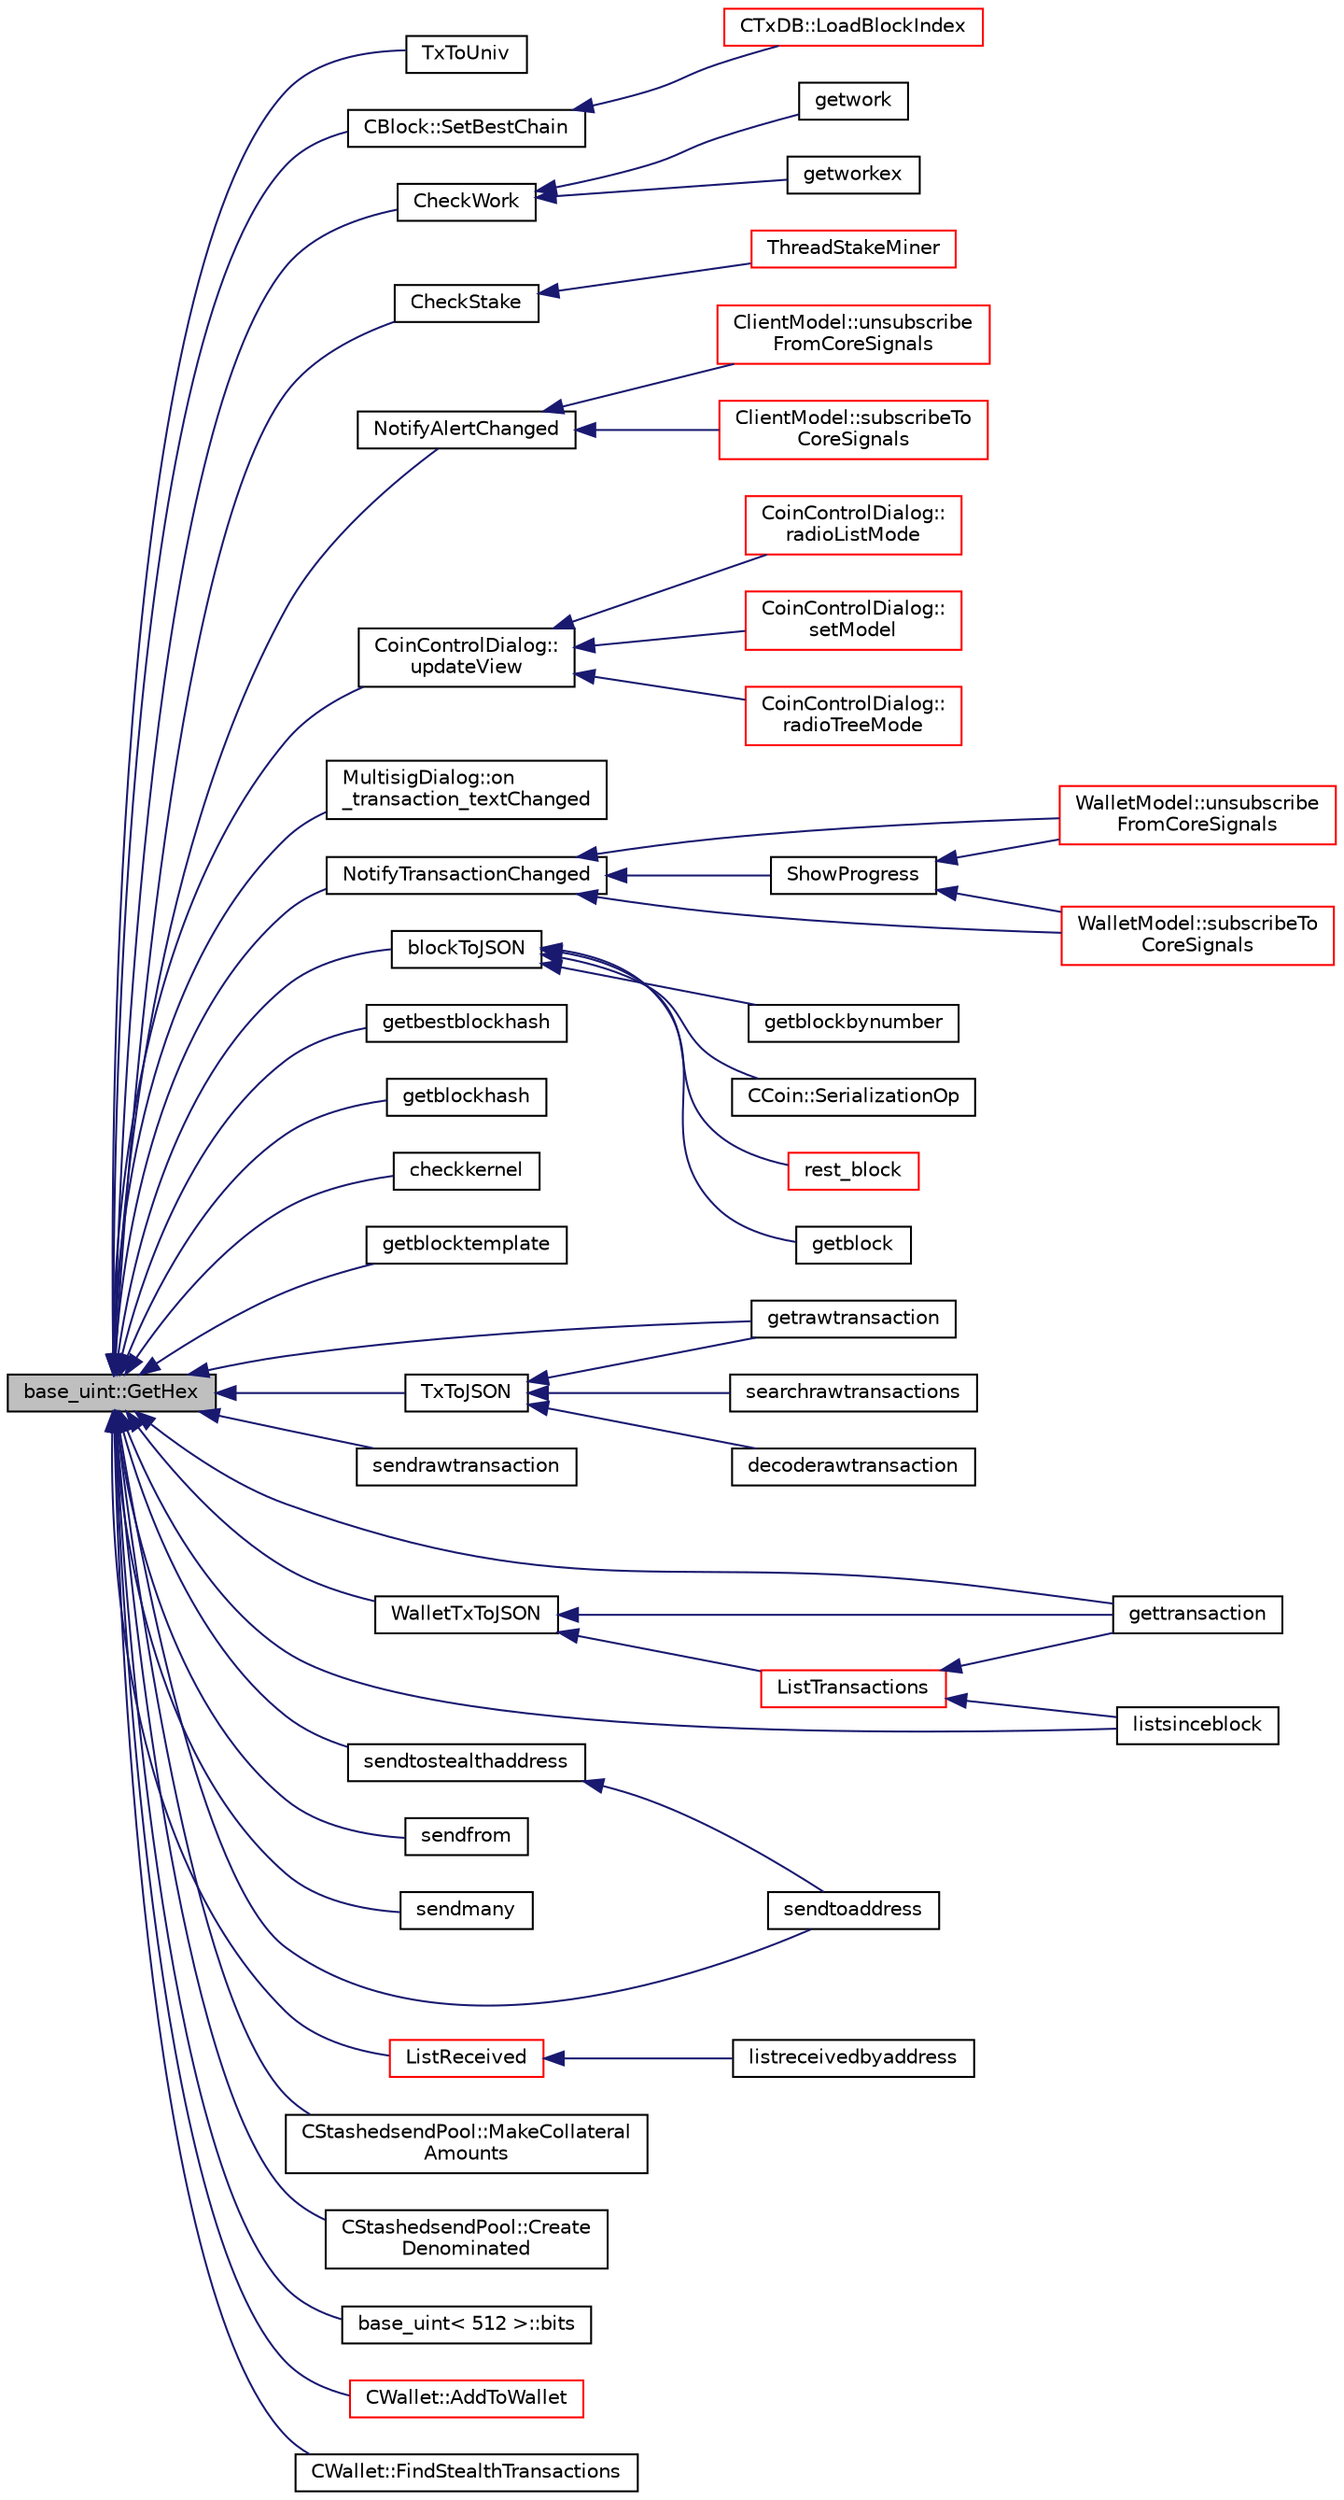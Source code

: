 digraph "base_uint::GetHex"
{
  edge [fontname="Helvetica",fontsize="10",labelfontname="Helvetica",labelfontsize="10"];
  node [fontname="Helvetica",fontsize="10",shape=record];
  rankdir="LR";
  Node372 [label="base_uint::GetHex",height=0.2,width=0.4,color="black", fillcolor="grey75", style="filled", fontcolor="black"];
  Node372 -> Node373 [dir="back",color="midnightblue",fontsize="10",style="solid",fontname="Helvetica"];
  Node373 [label="TxToUniv",height=0.2,width=0.4,color="black", fillcolor="white", style="filled",URL="$d5/d2e/core__write_8cpp.html#aeb901ca565e3df0e3bc0c9863ad8f53a"];
  Node372 -> Node374 [dir="back",color="midnightblue",fontsize="10",style="solid",fontname="Helvetica"];
  Node374 [label="CBlock::SetBestChain",height=0.2,width=0.4,color="black", fillcolor="white", style="filled",URL="$d3/d51/class_c_block.html#a6e308b2d75d1cfc4a75eda36feb60ca1"];
  Node374 -> Node375 [dir="back",color="midnightblue",fontsize="10",style="solid",fontname="Helvetica"];
  Node375 [label="CTxDB::LoadBlockIndex",height=0.2,width=0.4,color="red", fillcolor="white", style="filled",URL="$d9/d8d/class_c_tx_d_b.html#abcb9df0821d996f811f6604b452a26a0"];
  Node372 -> Node382 [dir="back",color="midnightblue",fontsize="10",style="solid",fontname="Helvetica"];
  Node382 [label="CheckWork",height=0.2,width=0.4,color="black", fillcolor="white", style="filled",URL="$de/d13/miner_8h.html#aadd8a05aa6d8fae1c0f4daa5e971a12a",tooltip="Check mined proof-of-work block. "];
  Node382 -> Node383 [dir="back",color="midnightblue",fontsize="10",style="solid",fontname="Helvetica"];
  Node383 [label="getworkex",height=0.2,width=0.4,color="black", fillcolor="white", style="filled",URL="$d4/ddd/rpcmining_8cpp.html#aa40f86dc468a3f2ef4a3bba99e20a069"];
  Node382 -> Node384 [dir="back",color="midnightblue",fontsize="10",style="solid",fontname="Helvetica"];
  Node384 [label="getwork",height=0.2,width=0.4,color="black", fillcolor="white", style="filled",URL="$d4/ddd/rpcmining_8cpp.html#a356be62c93d38267a7da9e1cb644d547"];
  Node372 -> Node385 [dir="back",color="midnightblue",fontsize="10",style="solid",fontname="Helvetica"];
  Node385 [label="CheckStake",height=0.2,width=0.4,color="black", fillcolor="white", style="filled",URL="$de/d13/miner_8h.html#a68be4bcfa03b86095641eac5ca996fed",tooltip="Check mined proof-of-stake block. "];
  Node385 -> Node386 [dir="back",color="midnightblue",fontsize="10",style="solid",fontname="Helvetica"];
  Node386 [label="ThreadStakeMiner",height=0.2,width=0.4,color="red", fillcolor="white", style="filled",URL="$d6/de3/miner_8cpp.html#a31faece5ef0e403969b3d3debd79b352"];
  Node372 -> Node387 [dir="back",color="midnightblue",fontsize="10",style="solid",fontname="Helvetica"];
  Node387 [label="NotifyAlertChanged",height=0.2,width=0.4,color="black", fillcolor="white", style="filled",URL="$d9/d3d/clientmodel_8cpp.html#a56d7176c1c1b26f7108c096790d136d8"];
  Node387 -> Node388 [dir="back",color="midnightblue",fontsize="10",style="solid",fontname="Helvetica"];
  Node388 [label="ClientModel::subscribeTo\lCoreSignals",height=0.2,width=0.4,color="red", fillcolor="white", style="filled",URL="$df/d25/class_client_model.html#af999175eeba51c30f7597efbe59640ca"];
  Node387 -> Node390 [dir="back",color="midnightblue",fontsize="10",style="solid",fontname="Helvetica"];
  Node390 [label="ClientModel::unsubscribe\lFromCoreSignals",height=0.2,width=0.4,color="red", fillcolor="white", style="filled",URL="$df/d25/class_client_model.html#ad23e386af881b7091b7d7f00af1b2a18"];
  Node372 -> Node392 [dir="back",color="midnightblue",fontsize="10",style="solid",fontname="Helvetica"];
  Node392 [label="CoinControlDialog::\lupdateView",height=0.2,width=0.4,color="black", fillcolor="white", style="filled",URL="$dd/dfb/class_coin_control_dialog.html#aadea33050e5c1efd5eae8d2fcfa721f9"];
  Node392 -> Node393 [dir="back",color="midnightblue",fontsize="10",style="solid",fontname="Helvetica"];
  Node393 [label="CoinControlDialog::\lsetModel",height=0.2,width=0.4,color="red", fillcolor="white", style="filled",URL="$dd/dfb/class_coin_control_dialog.html#a4c34a48574814089c54f763a22f5317a"];
  Node392 -> Node396 [dir="back",color="midnightblue",fontsize="10",style="solid",fontname="Helvetica"];
  Node396 [label="CoinControlDialog::\lradioTreeMode",height=0.2,width=0.4,color="red", fillcolor="white", style="filled",URL="$dd/dfb/class_coin_control_dialog.html#a1990d478f3ffba666c358a4f1bd395ec"];
  Node392 -> Node398 [dir="back",color="midnightblue",fontsize="10",style="solid",fontname="Helvetica"];
  Node398 [label="CoinControlDialog::\lradioListMode",height=0.2,width=0.4,color="red", fillcolor="white", style="filled",URL="$dd/dfb/class_coin_control_dialog.html#a775c6d290cb63667a434b09072094533"];
  Node372 -> Node399 [dir="back",color="midnightblue",fontsize="10",style="solid",fontname="Helvetica"];
  Node399 [label="MultisigDialog::on\l_transaction_textChanged",height=0.2,width=0.4,color="black", fillcolor="white", style="filled",URL="$d4/df4/class_multisig_dialog.html#a2412fa91c5e7ef51c229aa36388c0960"];
  Node372 -> Node400 [dir="back",color="midnightblue",fontsize="10",style="solid",fontname="Helvetica"];
  Node400 [label="NotifyTransactionChanged",height=0.2,width=0.4,color="black", fillcolor="white", style="filled",URL="$d8/d9b/walletmodel_8cpp.html#a630438ead9c8da8f60b372df0e6e7405"];
  Node400 -> Node401 [dir="back",color="midnightblue",fontsize="10",style="solid",fontname="Helvetica"];
  Node401 [label="ShowProgress",height=0.2,width=0.4,color="black", fillcolor="white", style="filled",URL="$d8/d9b/walletmodel_8cpp.html#ad90e039bd1291397caab3dbc49947a6a"];
  Node401 -> Node402 [dir="back",color="midnightblue",fontsize="10",style="solid",fontname="Helvetica"];
  Node402 [label="WalletModel::subscribeTo\lCoreSignals",height=0.2,width=0.4,color="red", fillcolor="white", style="filled",URL="$d4/d27/class_wallet_model.html#afc875c7d3b1ca788f2b4ed842607bac0"];
  Node401 -> Node404 [dir="back",color="midnightblue",fontsize="10",style="solid",fontname="Helvetica"];
  Node404 [label="WalletModel::unsubscribe\lFromCoreSignals",height=0.2,width=0.4,color="red", fillcolor="white", style="filled",URL="$d4/d27/class_wallet_model.html#acb20c3e5c1a83ce0ed7f300c3cddee73"];
  Node400 -> Node402 [dir="back",color="midnightblue",fontsize="10",style="solid",fontname="Helvetica"];
  Node400 -> Node404 [dir="back",color="midnightblue",fontsize="10",style="solid",fontname="Helvetica"];
  Node372 -> Node406 [dir="back",color="midnightblue",fontsize="10",style="solid",fontname="Helvetica"];
  Node406 [label="blockToJSON",height=0.2,width=0.4,color="black", fillcolor="white", style="filled",URL="$d0/d47/rpcblockchain_8cpp.html#a414df5de934bac4418f19c9293f63dad"];
  Node406 -> Node407 [dir="back",color="midnightblue",fontsize="10",style="solid",fontname="Helvetica"];
  Node407 [label="CCoin::SerializationOp",height=0.2,width=0.4,color="black", fillcolor="white", style="filled",URL="$d6/d99/struct_c_coin.html#a2a0a2532bdacb03b087b3b0a400830ec"];
  Node406 -> Node408 [dir="back",color="midnightblue",fontsize="10",style="solid",fontname="Helvetica"];
  Node408 [label="rest_block",height=0.2,width=0.4,color="red", fillcolor="white", style="filled",URL="$d8/d04/rest_8cpp.html#a99e4aae76e1b90f996cf7c24b5281464"];
  Node406 -> Node411 [dir="back",color="midnightblue",fontsize="10",style="solid",fontname="Helvetica"];
  Node411 [label="getblock",height=0.2,width=0.4,color="black", fillcolor="white", style="filled",URL="$d0/d47/rpcblockchain_8cpp.html#a63608cf1bb275120194c3b4e070af3d7"];
  Node406 -> Node412 [dir="back",color="midnightblue",fontsize="10",style="solid",fontname="Helvetica"];
  Node412 [label="getblockbynumber",height=0.2,width=0.4,color="black", fillcolor="white", style="filled",URL="$d0/d47/rpcblockchain_8cpp.html#a4039f7b3e313c63b81c98e3fc479a117"];
  Node372 -> Node413 [dir="back",color="midnightblue",fontsize="10",style="solid",fontname="Helvetica"];
  Node413 [label="getbestblockhash",height=0.2,width=0.4,color="black", fillcolor="white", style="filled",URL="$d0/d47/rpcblockchain_8cpp.html#a76d9bad30031c6da5454ca8fdc99f8ea"];
  Node372 -> Node414 [dir="back",color="midnightblue",fontsize="10",style="solid",fontname="Helvetica"];
  Node414 [label="getblockhash",height=0.2,width=0.4,color="black", fillcolor="white", style="filled",URL="$d0/d47/rpcblockchain_8cpp.html#a6aec96723852fde932c01159a66a9911"];
  Node372 -> Node415 [dir="back",color="midnightblue",fontsize="10",style="solid",fontname="Helvetica"];
  Node415 [label="checkkernel",height=0.2,width=0.4,color="black", fillcolor="white", style="filled",URL="$d4/ddd/rpcmining_8cpp.html#a36ee2284a7252841b8a62a9531b6acbc"];
  Node372 -> Node416 [dir="back",color="midnightblue",fontsize="10",style="solid",fontname="Helvetica"];
  Node416 [label="getblocktemplate",height=0.2,width=0.4,color="black", fillcolor="white", style="filled",URL="$d4/ddd/rpcmining_8cpp.html#a27347eecedd59156c914fcb5ce488f9a"];
  Node372 -> Node417 [dir="back",color="midnightblue",fontsize="10",style="solid",fontname="Helvetica"];
  Node417 [label="TxToJSON",height=0.2,width=0.4,color="black", fillcolor="white", style="filled",URL="$dc/da8/rpcrawtransaction_8cpp.html#a366b04dae2aae86eee356cc85d759268"];
  Node417 -> Node418 [dir="back",color="midnightblue",fontsize="10",style="solid",fontname="Helvetica"];
  Node418 [label="getrawtransaction",height=0.2,width=0.4,color="black", fillcolor="white", style="filled",URL="$dc/da8/rpcrawtransaction_8cpp.html#a12e1b8a05d99d1544e5343c2282cc55a"];
  Node417 -> Node419 [dir="back",color="midnightblue",fontsize="10",style="solid",fontname="Helvetica"];
  Node419 [label="decoderawtransaction",height=0.2,width=0.4,color="black", fillcolor="white", style="filled",URL="$dc/da8/rpcrawtransaction_8cpp.html#a6775c600b1bfdbb22f38e5f1cd27cfea"];
  Node417 -> Node420 [dir="back",color="midnightblue",fontsize="10",style="solid",fontname="Helvetica"];
  Node420 [label="searchrawtransactions",height=0.2,width=0.4,color="black", fillcolor="white", style="filled",URL="$dc/da8/rpcrawtransaction_8cpp.html#ae119520f4c7a75fcaf31fbfaf8dff482"];
  Node372 -> Node418 [dir="back",color="midnightblue",fontsize="10",style="solid",fontname="Helvetica"];
  Node372 -> Node421 [dir="back",color="midnightblue",fontsize="10",style="solid",fontname="Helvetica"];
  Node421 [label="sendrawtransaction",height=0.2,width=0.4,color="black", fillcolor="white", style="filled",URL="$dc/da8/rpcrawtransaction_8cpp.html#ad5aad44f890060f42efb49acf349511e"];
  Node372 -> Node422 [dir="back",color="midnightblue",fontsize="10",style="solid",fontname="Helvetica"];
  Node422 [label="WalletTxToJSON",height=0.2,width=0.4,color="black", fillcolor="white", style="filled",URL="$df/d1d/rpcwallet_8cpp.html#a28e51f3edfce43e075603e9e315f40c4"];
  Node422 -> Node423 [dir="back",color="midnightblue",fontsize="10",style="solid",fontname="Helvetica"];
  Node423 [label="ListTransactions",height=0.2,width=0.4,color="red", fillcolor="white", style="filled",URL="$df/d1d/rpcwallet_8cpp.html#a460d931e7f098979bea783409c971d53"];
  Node423 -> Node425 [dir="back",color="midnightblue",fontsize="10",style="solid",fontname="Helvetica"];
  Node425 [label="listsinceblock",height=0.2,width=0.4,color="black", fillcolor="white", style="filled",URL="$df/d1d/rpcwallet_8cpp.html#a53cf4975a89f414ef3bd180f6b4773cd"];
  Node423 -> Node426 [dir="back",color="midnightblue",fontsize="10",style="solid",fontname="Helvetica"];
  Node426 [label="gettransaction",height=0.2,width=0.4,color="black", fillcolor="white", style="filled",URL="$df/d1d/rpcwallet_8cpp.html#a845c15a1402787fcf2cc021111ea89f5"];
  Node422 -> Node426 [dir="back",color="midnightblue",fontsize="10",style="solid",fontname="Helvetica"];
  Node372 -> Node427 [dir="back",color="midnightblue",fontsize="10",style="solid",fontname="Helvetica"];
  Node427 [label="sendtoaddress",height=0.2,width=0.4,color="black", fillcolor="white", style="filled",URL="$df/d1d/rpcwallet_8cpp.html#a134064858f9cfa4775a6ae34cac2b133"];
  Node372 -> Node428 [dir="back",color="midnightblue",fontsize="10",style="solid",fontname="Helvetica"];
  Node428 [label="sendfrom",height=0.2,width=0.4,color="black", fillcolor="white", style="filled",URL="$df/d1d/rpcwallet_8cpp.html#a845eaefd9ec7752b1145c183205524d0"];
  Node372 -> Node429 [dir="back",color="midnightblue",fontsize="10",style="solid",fontname="Helvetica"];
  Node429 [label="sendmany",height=0.2,width=0.4,color="black", fillcolor="white", style="filled",URL="$df/d1d/rpcwallet_8cpp.html#adeb5f23f20fb4e589dab23cadf75c92d"];
  Node372 -> Node430 [dir="back",color="midnightblue",fontsize="10",style="solid",fontname="Helvetica"];
  Node430 [label="ListReceived",height=0.2,width=0.4,color="red", fillcolor="white", style="filled",URL="$df/d1d/rpcwallet_8cpp.html#a0cc958f67a8d6d0002cb4fee19eddb5c"];
  Node430 -> Node431 [dir="back",color="midnightblue",fontsize="10",style="solid",fontname="Helvetica"];
  Node431 [label="listreceivedbyaddress",height=0.2,width=0.4,color="black", fillcolor="white", style="filled",URL="$df/d1d/rpcwallet_8cpp.html#a34b36ceb4a7e36e0dab24cf675c49da5"];
  Node372 -> Node425 [dir="back",color="midnightblue",fontsize="10",style="solid",fontname="Helvetica"];
  Node372 -> Node426 [dir="back",color="midnightblue",fontsize="10",style="solid",fontname="Helvetica"];
  Node372 -> Node433 [dir="back",color="midnightblue",fontsize="10",style="solid",fontname="Helvetica"];
  Node433 [label="sendtostealthaddress",height=0.2,width=0.4,color="black", fillcolor="white", style="filled",URL="$df/d1d/rpcwallet_8cpp.html#ad901105908c7eea072067a49643a906e"];
  Node433 -> Node427 [dir="back",color="midnightblue",fontsize="10",style="solid",fontname="Helvetica"];
  Node372 -> Node434 [dir="back",color="midnightblue",fontsize="10",style="solid",fontname="Helvetica"];
  Node434 [label="CStashedsendPool::MakeCollateral\lAmounts",height=0.2,width=0.4,color="black", fillcolor="white", style="filled",URL="$dd/d8a/class_c_stashedsend_pool.html#af475cbfebb9c64e9e7b831f2415d921c",tooltip="Split up large inputs or make fee sized inputs. "];
  Node372 -> Node435 [dir="back",color="midnightblue",fontsize="10",style="solid",fontname="Helvetica"];
  Node435 [label="CStashedsendPool::Create\lDenominated",height=0.2,width=0.4,color="black", fillcolor="white", style="filled",URL="$dd/d8a/class_c_stashedsend_pool.html#a02b3808e3653ed966b4c60874a137490"];
  Node372 -> Node436 [dir="back",color="midnightblue",fontsize="10",style="solid",fontname="Helvetica"];
  Node436 [label="base_uint\< 512 \>::bits",height=0.2,width=0.4,color="black", fillcolor="white", style="filled",URL="$da/df7/classbase__uint.html#afe1eacc0b592cf184ac8ee0446997fbe",tooltip="Returns the position of the highest bit set plus one, or zero if the value is zero. "];
  Node372 -> Node437 [dir="back",color="midnightblue",fontsize="10",style="solid",fontname="Helvetica"];
  Node437 [label="CWallet::AddToWallet",height=0.2,width=0.4,color="red", fillcolor="white", style="filled",URL="$d2/de5/class_c_wallet.html#adf34c789fd6eab1eeed22ef16837f558"];
  Node372 -> Node443 [dir="back",color="midnightblue",fontsize="10",style="solid",fontname="Helvetica"];
  Node443 [label="CWallet::FindStealthTransactions",height=0.2,width=0.4,color="black", fillcolor="white", style="filled",URL="$d2/de5/class_c_wallet.html#a5d0e2025dc7a87a0406be272b80509ee"];
}
